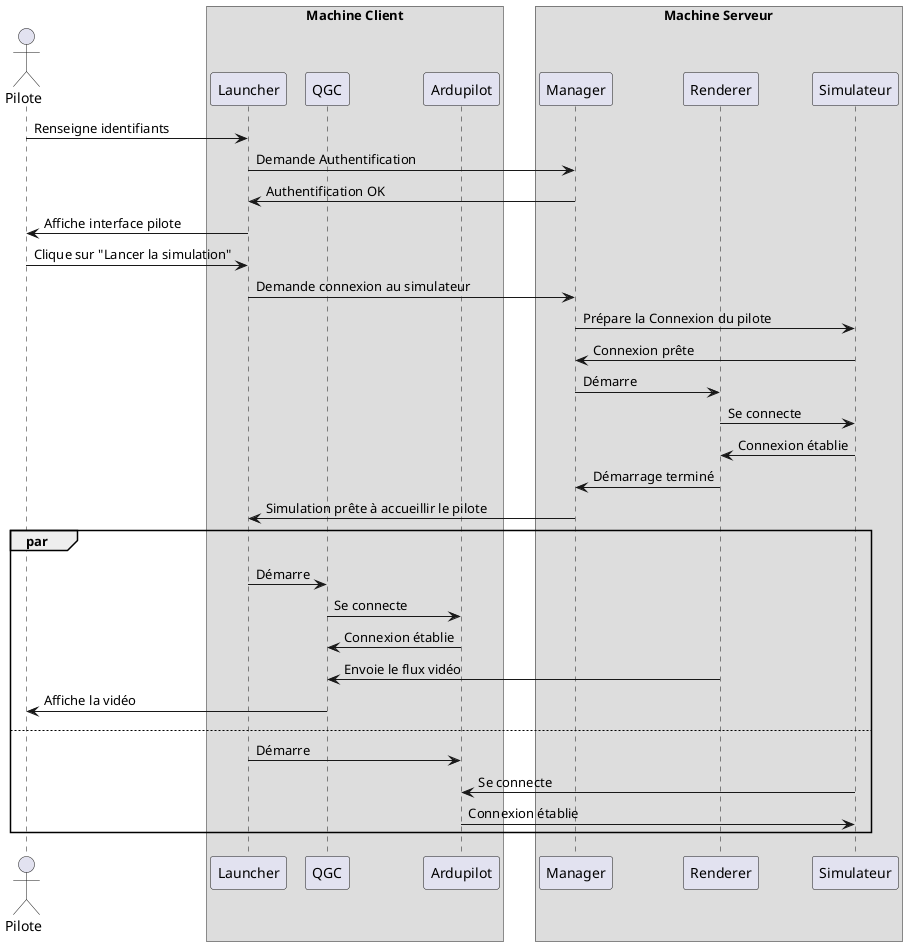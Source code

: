 @startuml

!pragma teoz true

skinparam BoxPadding 10

actor Pilote

box "Machine Client"
    participant Launcher
    participant "QGC" as QGC
    participant "Ardupilot" as ArduPilot
end box

box "Machine Serveur"
    participant "Manager" as Manager
    participant "Renderer" as RendererRemote
    participant Simulateur
end box

Pilote -> Launcher : Renseigne identifiants
Launcher -> Manager : Demande Authentification
Manager -> Launcher : Authentification OK
Launcher -> Pilote : Affiche interface pilote
Pilote -> Launcher : Clique sur "Lancer la simulation"
Launcher -> Manager : Demande connexion au simulateur
Manager -> Simulateur : Prépare la Connexion du pilote
Simulateur -> Manager : Connexion prête
Manager -> RendererRemote : Démarre
RendererRemote -> Simulateur : Se connecte
Simulateur -> RendererRemote : Connexion établie
RendererRemote -> Manager : Démarrage terminé
Manager -> Launcher : Simulation prête à accueillir le pilote

par
Launcher -> QGC : Démarre
QGC -> ArduPilot : Se connecte
ArduPilot -> QGC : Connexion établie
RendererRemote -> QGC : Envoie le flux vidéo
QGC -> Pilote : Affiche la vidéo
else
Launcher -> ArduPilot : Démarre
ArduPilot <- Simulateur : Se connecte
Simulateur <- ArduPilot : Connexion établie








@enduml
